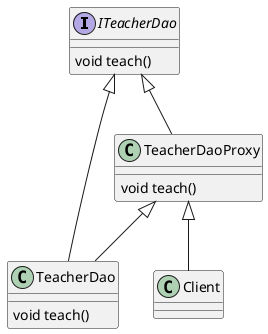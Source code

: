 @startuml
Interface ITeacherDao{
void teach()
}
class TeacherDao{
void teach()
}
class TeacherDaoProxy{
void teach()
}
ITeacherDao <|-- TeacherDao
ITeacherDao <|-- TeacherDaoProxy
TeacherDaoProxy <|-- TeacherDao
class Client
TeacherDaoProxy <|-- Client
@enduml